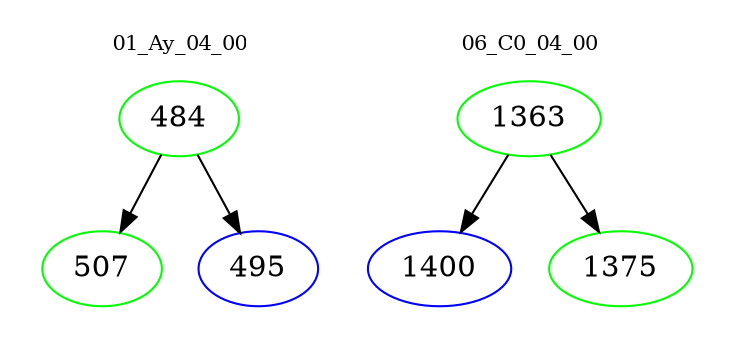 digraph{
subgraph cluster_0 {
color = white
label = "01_Ay_04_00";
fontsize=10;
T0_484 [label="484", color="green"]
T0_484 -> T0_507 [color="black"]
T0_507 [label="507", color="green"]
T0_484 -> T0_495 [color="black"]
T0_495 [label="495", color="blue"]
}
subgraph cluster_1 {
color = white
label = "06_C0_04_00";
fontsize=10;
T1_1363 [label="1363", color="green"]
T1_1363 -> T1_1400 [color="black"]
T1_1400 [label="1400", color="blue"]
T1_1363 -> T1_1375 [color="black"]
T1_1375 [label="1375", color="green"]
}
}
